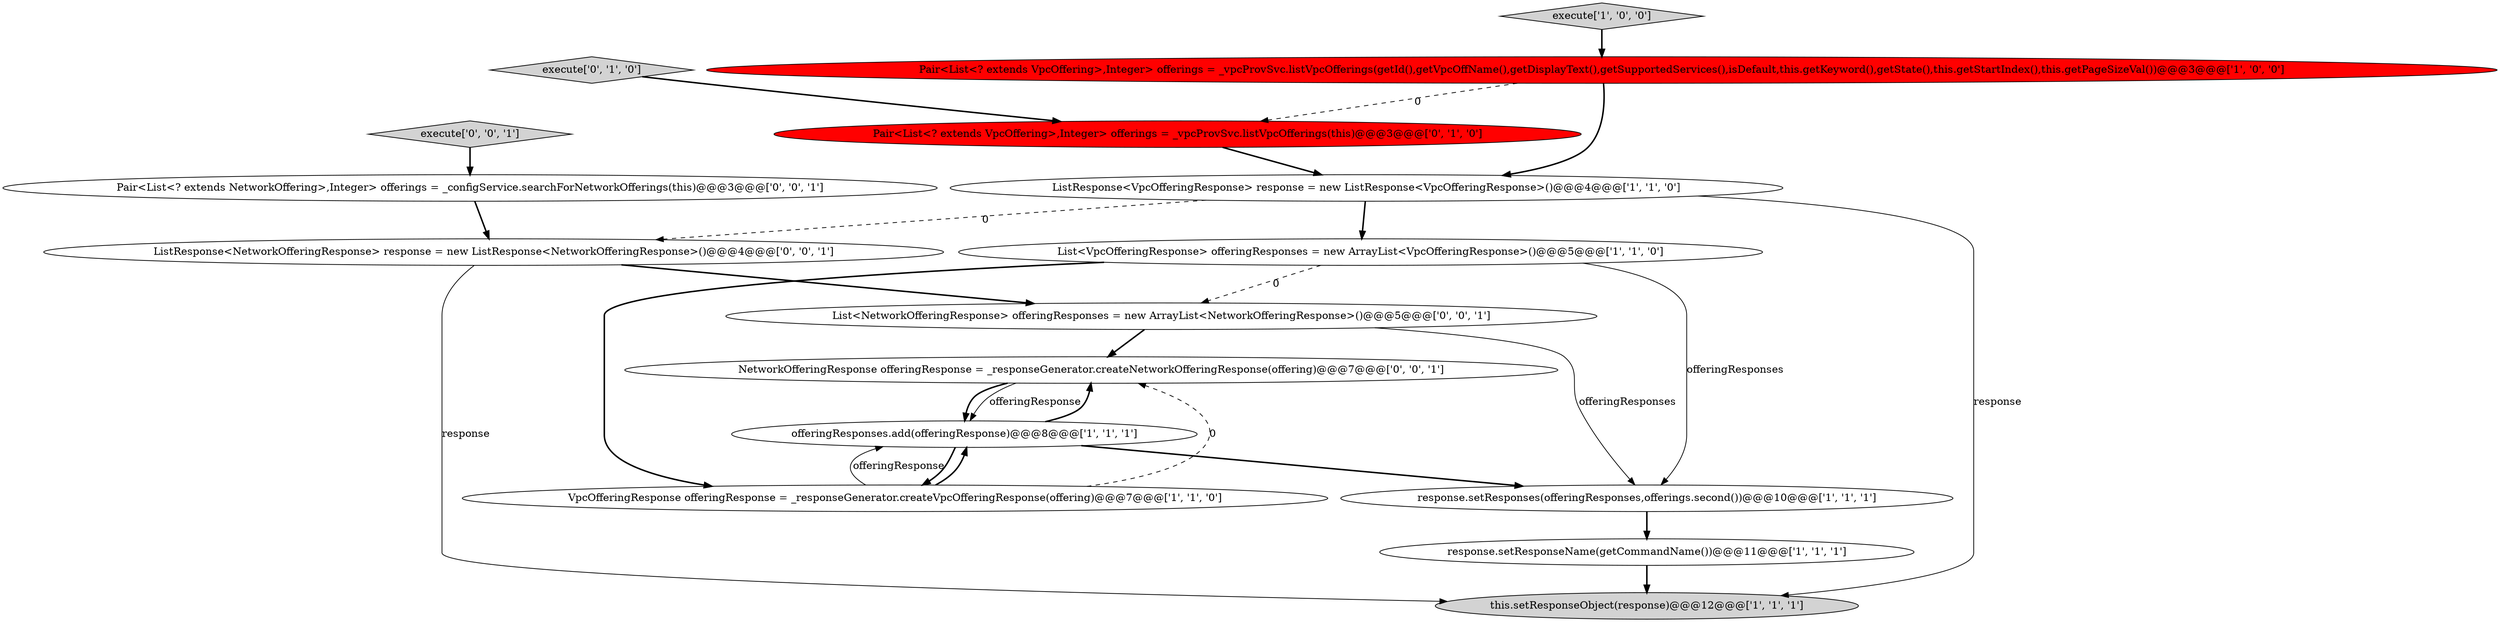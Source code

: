 digraph {
4 [style = filled, label = "ListResponse<VpcOfferingResponse> response = new ListResponse<VpcOfferingResponse>()@@@4@@@['1', '1', '0']", fillcolor = white, shape = ellipse image = "AAA0AAABBB1BBB"];
10 [style = filled, label = "execute['0', '1', '0']", fillcolor = lightgray, shape = diamond image = "AAA0AAABBB2BBB"];
14 [style = filled, label = "Pair<List<? extends NetworkOffering>,Integer> offerings = _configService.searchForNetworkOfferings(this)@@@3@@@['0', '0', '1']", fillcolor = white, shape = ellipse image = "AAA0AAABBB3BBB"];
0 [style = filled, label = "List<VpcOfferingResponse> offeringResponses = new ArrayList<VpcOfferingResponse>()@@@5@@@['1', '1', '0']", fillcolor = white, shape = ellipse image = "AAA0AAABBB1BBB"];
7 [style = filled, label = "this.setResponseObject(response)@@@12@@@['1', '1', '1']", fillcolor = lightgray, shape = ellipse image = "AAA0AAABBB1BBB"];
12 [style = filled, label = "execute['0', '0', '1']", fillcolor = lightgray, shape = diamond image = "AAA0AAABBB3BBB"];
15 [style = filled, label = "NetworkOfferingResponse offeringResponse = _responseGenerator.createNetworkOfferingResponse(offering)@@@7@@@['0', '0', '1']", fillcolor = white, shape = ellipse image = "AAA0AAABBB3BBB"];
6 [style = filled, label = "execute['1', '0', '0']", fillcolor = lightgray, shape = diamond image = "AAA0AAABBB1BBB"];
13 [style = filled, label = "List<NetworkOfferingResponse> offeringResponses = new ArrayList<NetworkOfferingResponse>()@@@5@@@['0', '0', '1']", fillcolor = white, shape = ellipse image = "AAA0AAABBB3BBB"];
2 [style = filled, label = "offeringResponses.add(offeringResponse)@@@8@@@['1', '1', '1']", fillcolor = white, shape = ellipse image = "AAA0AAABBB1BBB"];
3 [style = filled, label = "VpcOfferingResponse offeringResponse = _responseGenerator.createVpcOfferingResponse(offering)@@@7@@@['1', '1', '0']", fillcolor = white, shape = ellipse image = "AAA0AAABBB1BBB"];
5 [style = filled, label = "response.setResponses(offeringResponses,offerings.second())@@@10@@@['1', '1', '1']", fillcolor = white, shape = ellipse image = "AAA0AAABBB1BBB"];
8 [style = filled, label = "response.setResponseName(getCommandName())@@@11@@@['1', '1', '1']", fillcolor = white, shape = ellipse image = "AAA0AAABBB1BBB"];
9 [style = filled, label = "Pair<List<? extends VpcOffering>,Integer> offerings = _vpcProvSvc.listVpcOfferings(this)@@@3@@@['0', '1', '0']", fillcolor = red, shape = ellipse image = "AAA1AAABBB2BBB"];
11 [style = filled, label = "ListResponse<NetworkOfferingResponse> response = new ListResponse<NetworkOfferingResponse>()@@@4@@@['0', '0', '1']", fillcolor = white, shape = ellipse image = "AAA0AAABBB3BBB"];
1 [style = filled, label = "Pair<List<? extends VpcOffering>,Integer> offerings = _vpcProvSvc.listVpcOfferings(getId(),getVpcOffName(),getDisplayText(),getSupportedServices(),isDefault,this.getKeyword(),getState(),this.getStartIndex(),this.getPageSizeVal())@@@3@@@['1', '0', '0']", fillcolor = red, shape = ellipse image = "AAA1AAABBB1BBB"];
0->3 [style = bold, label=""];
5->8 [style = bold, label=""];
13->5 [style = solid, label="offeringResponses"];
1->4 [style = bold, label=""];
15->2 [style = bold, label=""];
15->2 [style = solid, label="offeringResponse"];
9->4 [style = bold, label=""];
2->3 [style = bold, label=""];
1->9 [style = dashed, label="0"];
0->5 [style = solid, label="offeringResponses"];
8->7 [style = bold, label=""];
4->0 [style = bold, label=""];
6->1 [style = bold, label=""];
3->2 [style = bold, label=""];
11->13 [style = bold, label=""];
3->2 [style = solid, label="offeringResponse"];
2->15 [style = bold, label=""];
12->14 [style = bold, label=""];
0->13 [style = dashed, label="0"];
3->15 [style = dashed, label="0"];
10->9 [style = bold, label=""];
13->15 [style = bold, label=""];
4->11 [style = dashed, label="0"];
14->11 [style = bold, label=""];
4->7 [style = solid, label="response"];
11->7 [style = solid, label="response"];
2->5 [style = bold, label=""];
}
